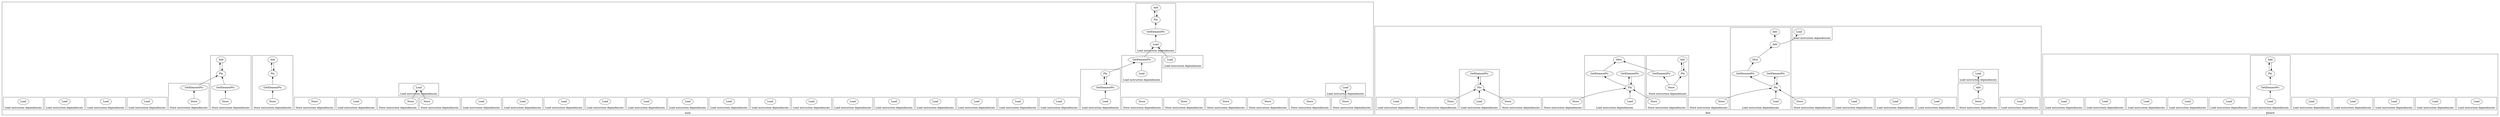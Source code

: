 strict digraph {
rankdir=BT
subgraph {
subgraph {
main_3 [label="Load" comment="  %0 = load ptr, ptr %argv, align 8, !dbg !112, !tbaa !113"]
main_3 -> {
}
cluster=true
label="Load instruction dependencies"
}
subgraph {
main_4 [label="Store" comment="  store ptr %0, ptr @progname, align 8, !dbg !117, !tbaa !113"]
main_4 -> {
main_3
}
main_3 [label="Load" comment="  %0 = load ptr, ptr %argv, align 8, !dbg !112, !tbaa !113"]
main_3 -> {
}
cluster=true
label="Store instruction dependencies"
}
subgraph {
main_5 [label="Store" comment="  store i32 0, ptr @printing, align 4, !dbg !118, !tbaa !119"]
main_5 -> {
}
cluster=true
label="Store instruction dependencies"
}
subgraph {
main_6 [label="Store" comment="  store i32 14, ptr @queens, align 4, !dbg !121, !tbaa !119"]
main_6 -> {
}
cluster=true
label="Store instruction dependencies"
}
subgraph {
main_7 [label="Store" comment="  store i32 1, ptr @findall, align 4, !dbg !122, !tbaa !119"]
main_7 -> {
}
cluster=true
label="Store instruction dependencies"
}
subgraph {
main_16 [label="Load" comment="  %1 = load ptr, ptr %arrayidx1, align 8, !dbg !127, !tbaa !113"]
main_16 -> {
main_15
}
main_15 [label="GetElementPtr" comment="  %arrayidx1 = getelementptr inbounds ptr, ptr %argv, i64 %indvars.iv, !dbg !127"]
main_15 -> {
main_13
}
main_13 [label="Phi" comment="  %indvars.iv = phi i64 [ 1, %for.body.preheader ], [ %indvars.iv.next, %for.inc ]"]
main_13 -> {
main_71
}
main_71 [label="Add" comment="  %indvars.iv.next = add nuw nsw i64 %indvars.iv, 1, !dbg !183"]
main_71 -> {
main_13
}
main_13 [label="Phi" comment="  %indvars.iv = phi i64 [ 1, %for.body.preheader ], [ %indvars.iv.next, %for.inc ]"]
main_13 -> {
// Cycle
}
cluster=true
label="Load instruction dependencies"
}
subgraph {
main_18 [label="Load" comment="  %2 = load i8, ptr %1, align 1, !dbg !129, !tbaa !131"]
main_18 -> {
main_16
}
main_16 [label="Load" comment="  %1 = load ptr, ptr %arrayidx1, align 8, !dbg !127, !tbaa !113"]
main_16 -> {
main_15
}
main_15 [label="GetElementPtr" comment="  %arrayidx1 = getelementptr inbounds ptr, ptr %argv, i64 %indvars.iv, !dbg !127"]
main_15 -> {
main_13
}
main_13 [label="Phi" comment="  %indvars.iv = phi i64 [ 1, %for.body.preheader ], [ %indvars.iv.next, %for.inc ]"]
main_13 -> {
main_71
}
main_71 [label="Add" comment="  %indvars.iv.next = add nuw nsw i64 %indvars.iv, 1, !dbg !183"]
main_71 -> {
main_13
}
main_13 [label="Phi" comment="  %indvars.iv = phi i64 [ 1, %for.body.preheader ], [ %indvars.iv.next, %for.inc ]"]
main_13 -> {
// Cycle
}
cluster=true
label="Load instruction dependencies"
}
subgraph {
main_24 [label="Load" comment="  %3 = load i8, ptr %incdec.ptr89, align 1, !dbg !136, !tbaa !131"]
main_24 -> {
main_22
}
main_22 [label="GetElementPtr" comment="  %incdec.ptr89 = getelementptr inbounds i8, ptr %1, i64 1, !dbg !134"]
main_22 -> {
main_16
}
main_16 [label="Load" comment="  %1 = load ptr, ptr %arrayidx1, align 8, !dbg !127, !tbaa !113"]
main_16 -> {
main_15
}
main_15 [label="GetElementPtr" comment="  %arrayidx1 = getelementptr inbounds ptr, ptr %argv, i64 %indvars.iv, !dbg !127"]
main_15 -> {
main_13
}
main_13 [label="Phi" comment="  %indvars.iv = phi i64 [ 1, %for.body.preheader ], [ %indvars.iv.next, %for.inc ]"]
main_13 -> {
main_71
}
main_71 [label="Add" comment="  %indvars.iv.next = add nuw nsw i64 %indvars.iv, 1, !dbg !183"]
main_71 -> {
main_13
}
main_13 [label="Phi" comment="  %indvars.iv = phi i64 [ 1, %for.body.preheader ], [ %indvars.iv.next, %for.inc ]"]
main_13 -> {
// Cycle
}
cluster=true
label="Load instruction dependencies"
}
subgraph {
main_31 [label="Store" comment="  store i32 0, ptr @printing, align 4, !dbg !141, !tbaa !119"]
main_31 -> {
}
cluster=true
label="Store instruction dependencies"
}
subgraph {
main_33 [label="Store" comment="  store i32 1, ptr @findall, align 4, !dbg !144, !tbaa !119"]
main_33 -> {
}
cluster=true
label="Store instruction dependencies"
}
subgraph {
main_37 [label="Load" comment="  %5 = load i8, ptr %incdec.ptr, align 1, !dbg !136, !tbaa !131"]
main_37 -> {
main_35
}
main_35 [label="GetElementPtr" comment="  %incdec.ptr = getelementptr inbounds i8, ptr %incdec.ptr91, i64 1, !dbg !134"]
main_35 -> {
main_28
}
main_28 [label="Phi" comment="  %incdec.ptr91 = phi ptr [ %incdec.ptr, %sw.bb5 ], [ %incdec.ptr89, %while.cond.preheader ]"]
main_28 -> {
main_35
main_22
}
main_35 [label="GetElementPtr" comment="  %incdec.ptr = getelementptr inbounds i8, ptr %incdec.ptr91, i64 1, !dbg !134"]
main_35 -> {
// Cycle
}
main_22 [label="GetElementPtr" comment="  %incdec.ptr89 = getelementptr inbounds i8, ptr %1, i64 1, !dbg !134"]
main_22 -> {
main_16
}
main_16 [label="Load" comment="  %1 = load ptr, ptr %arrayidx1, align 8, !dbg !127, !tbaa !113"]
main_16 -> {
main_15
}
main_15 [label="GetElementPtr" comment="  %arrayidx1 = getelementptr inbounds ptr, ptr %argv, i64 %indvars.iv, !dbg !127"]
main_15 -> {
main_13
}
main_13 [label="Phi" comment="  %indvars.iv = phi i64 [ 1, %for.body.preheader ], [ %indvars.iv.next, %for.inc ]"]
main_13 -> {
main_71
}
main_71 [label="Add" comment="  %indvars.iv.next = add nuw nsw i64 %indvars.iv, 1, !dbg !183"]
main_71 -> {
main_13
}
main_13 [label="Phi" comment="  %indvars.iv = phi i64 [ 1, %for.body.preheader ], [ %indvars.iv.next, %for.inc ]"]
main_13 -> {
// Cycle
}
cluster=true
label="Load instruction dependencies"
}
subgraph {
main_40 [label="Load" comment="  %6 = load ptr, ptr @stderr, align 8, !dbg !149, !tbaa !113"]
main_40 -> {
}
cluster=true
label="Load instruction dependencies"
}
subgraph {
main_41 [label="Load" comment="  %7 = load ptr, ptr @progname, align 8, !dbg !150, !tbaa !113"]
main_41 -> {
}
cluster=true
label="Load instruction dependencies"
}
subgraph {
main_43 [label="Load" comment="  %8 = load ptr, ptr @stderr, align 8, !dbg !152, !tbaa !113"]
main_43 -> {
}
cluster=true
label="Load instruction dependencies"
}
subgraph {
main_44 [label="Load" comment="  %9 = load ptr, ptr @progname, align 8, !dbg !153, !tbaa !113"]
main_44 -> {
}
cluster=true
label="Load instruction dependencies"
}
subgraph {
main_51 [label="Load" comment="  %10 = load ptr, ptr @stderr, align 8, !dbg !161, !tbaa !113"]
main_51 -> {
}
cluster=true
label="Load instruction dependencies"
}
subgraph {
main_52 [label="Load" comment="  %11 = load ptr, ptr @progname, align 8, !dbg !163, !tbaa !113"]
main_52 -> {
}
cluster=true
label="Load instruction dependencies"
}
subgraph {
main_56 [label="Load" comment="  %12 = load i32, ptr @queens, align 4, !dbg !166, !tbaa !119"]
main_56 -> {
}
cluster=true
label="Load instruction dependencies"
}
subgraph {
main_59 [label="Load" comment="  %13 = load ptr, ptr @stderr, align 8, !dbg !170, !tbaa !113"]
main_59 -> {
}
cluster=true
label="Load instruction dependencies"
}
subgraph {
main_60 [label="Load" comment="  %14 = load ptr, ptr @progname, align 8, !dbg !172, !tbaa !113"]
main_60 -> {
}
cluster=true
label="Load instruction dependencies"
}
subgraph {
main_66 [label="Load" comment="  %15 = load ptr, ptr @stderr, align 8, !dbg !178, !tbaa !113"]
main_66 -> {
}
cluster=true
label="Load instruction dependencies"
}
subgraph {
main_67 [label="Load" comment="  %16 = load ptr, ptr @progname, align 8, !dbg !180, !tbaa !113"]
main_67 -> {
}
cluster=true
label="Load instruction dependencies"
}
subgraph {
main_75 [label="Load" comment="  %17 = load i32, ptr @queens, align 4, !dbg !186, !tbaa !119"]
main_75 -> {
}
cluster=true
label="Load instruction dependencies"
}
subgraph {
main_78 [label="Load" comment="  %18 = load ptr, ptr @stderr, align 8, !dbg !189, !tbaa !113"]
main_78 -> {
}
cluster=true
label="Load instruction dependencies"
}
subgraph {
main_79 [label="Load" comment="  %19 = load ptr, ptr @progname, align 8, !dbg !191, !tbaa !113"]
main_79 -> {
}
cluster=true
label="Load instruction dependencies"
}
subgraph {
main_81 [label="Load" comment="  %20 = load ptr, ptr @stderr, align 8, !dbg !193, !tbaa !113"]
main_81 -> {
}
cluster=true
label="Load instruction dependencies"
}
subgraph {
main_82 [label="Load" comment="  %21 = load ptr, ptr @progname, align 8, !dbg !194, !tbaa !113"]
main_82 -> {
}
cluster=true
label="Load instruction dependencies"
}
subgraph {
main_86 [label="Store" comment="  store i32 %17, ptr @files, align 4, !dbg !197, !tbaa !119"]
main_86 -> {
main_75
}
main_75 [label="Load" comment="  %17 = load i32, ptr @queens, align 4, !dbg !186, !tbaa !119"]
main_75 -> {
}
cluster=true
label="Store instruction dependencies"
}
subgraph {
main_87 [label="Store" comment="  store i32 %17, ptr @ranks, align 4, !dbg !198, !tbaa !119"]
main_87 -> {
main_75
}
main_75 [label="Load" comment="  %17 = load i32, ptr @queens, align 4, !dbg !186, !tbaa !119"]
main_75 -> {
}
cluster=true
label="Store instruction dependencies"
}
subgraph {
main_91 [label="Load" comment="  %22 = load ptr, ptr @stdout, align 8, !dbg !202, !tbaa !113"]
main_91 -> {
}
cluster=true
label="Load instruction dependencies"
}
subgraph {
main_93 [label="Store" comment="  store i64 0, ptr @solutions, align 8, !dbg !204, !tbaa !205"]
main_93 -> {
}
cluster=true
label="Store instruction dependencies"
}
subgraph {
main_99 [label="Store" comment="  store i32 101, ptr %arrayidx39, align 4, !dbg !211, !tbaa !119"]
main_99 -> {
main_98
}
main_98 [label="GetElementPtr" comment="  %arrayidx39 = getelementptr inbounds [100 x i32], ptr @file, i64 0, i64 %indvars.iv101, !dbg !209"]
main_98 -> {
main_96
}
main_96 [label="Phi" comment="  %indvars.iv101 = phi i64 [ 0, %if.end29 ], [ %indvars.iv.next102, %for.body37 ]"]
main_96 -> {
main_100
}
main_100 [label="Add" comment="  %indvars.iv.next102 = add nuw nsw i64 %indvars.iv101, 1, !dbg !212"]
main_100 -> {
main_96
}
main_96 [label="Phi" comment="  %indvars.iv101 = phi i64 [ 0, %if.end29 ], [ %indvars.iv.next102, %for.body37 ]"]
main_96 -> {
// Cycle
}
cluster=true
label="Store instruction dependencies"
}
subgraph {
main_107 [label="Store" comment="  store i32 101, ptr %arrayidx48, align 4, !dbg !219, !tbaa !119"]
main_107 -> {
main_106
}
main_106 [label="GetElementPtr" comment="  %arrayidx48 = getelementptr inbounds [199 x i32], ptr @bakdiag, i64 0, i64 %indvars.iv105, !dbg !216"]
main_106 -> {
main_104
}
main_104 [label="Phi" comment="  %indvars.iv105 = phi i64 [ %indvars.iv.next106, %for.body46 ], [ 0, %for.body37 ]"]
main_104 -> {
main_110
}
main_110 [label="Add" comment="  %indvars.iv.next106 = add nuw nsw i64 %indvars.iv105, 1, !dbg !222"]
main_110 -> {
main_104
}
main_104 [label="Phi" comment="  %indvars.iv105 = phi i64 [ %indvars.iv.next106, %for.body46 ], [ 0, %for.body37 ]"]
main_104 -> {
// Cycle
}
cluster=true
label="Store instruction dependencies"
}
subgraph {
main_109 [label="Store" comment="  store i32 101, ptr %arrayidx50, align 4, !dbg !221, !tbaa !119"]
main_109 -> {
main_108
}
main_108 [label="GetElementPtr" comment="  %arrayidx50 = getelementptr inbounds [199 x i32], ptr @fordiag, i64 0, i64 %indvars.iv105, !dbg !220"]
main_108 -> {
main_104
}
main_104 [label="Phi" comment="  %indvars.iv105 = phi i64 [ %indvars.iv.next106, %for.body46 ], [ 0, %for.body37 ]"]
main_104 -> {
main_110
}
main_110 [label="Add" comment="  %indvars.iv.next106 = add nuw nsw i64 %indvars.iv105, 1, !dbg !222"]
main_110 -> {
main_104
}
main_104 [label="Phi" comment="  %indvars.iv105 = phi i64 [ %indvars.iv.next106, %for.body46 ], [ 0, %for.body37 ]"]
main_104 -> {
// Cycle
}
cluster=true
label="Store instruction dependencies"
}
subgraph {
main_115 [label="Load" comment="  %23 = load i32, ptr @printing, align 4, !dbg !228, !tbaa !119"]
main_115 -> {
}
cluster=true
label="Load instruction dependencies"
}
subgraph {
main_117 [label="Load" comment="  %24 = load i64, ptr @solutions, align 8"]
main_117 -> {
}
cluster=true
label="Load instruction dependencies"
}
subgraph {
main_122 [label="Load" comment="  %25 = load ptr, ptr @stdout, align 8, !dbg !239, !tbaa !113"]
main_122 -> {
}
cluster=true
label="Load instruction dependencies"
}
subgraph {
main_125 [label="Load" comment="  %26 = load i64, ptr @solutions, align 8, !dbg !242, !tbaa !205"]
main_125 -> {
}
cluster=true
label="Load instruction dependencies"
}
cluster=true
label="main"
}
subgraph {
cluster=true
label="fprintf"
}
subgraph {
cluster=true
label="exit"
}
subgraph {
cluster=true
label="__isoc99_sscanf"
}
subgraph {
cluster=true
label="printf"
}
subgraph {
cluster=true
label="fflush"
}
subgraph {
subgraph {
find_1 [label="Load" comment="  %0 = load i32, ptr @queens, align 4, !dbg !112, !tbaa !114"]
find_1 -> {
}
cluster=true
label="Load instruction dependencies"
}
subgraph {
find_4 [label="Load" comment="  %1 = load i64, ptr @solutions, align 8, !dbg !120, !tbaa !122"]
find_4 -> {
}
cluster=true
label="Load instruction dependencies"
}
subgraph {
find_6 [label="Store" comment="  store i64 %inc, ptr @solutions, align 8, !dbg !120, !tbaa !122"]
find_6 -> {
find_5
}
find_5 [label="Add" comment="  %inc = add i64 %1, 1, !dbg !120"]
find_5 -> {
find_4
}
find_4 [label="Load" comment="  %1 = load i64, ptr @solutions, align 8, !dbg !120, !tbaa !122"]
find_4 -> {
}
cluster=true
label="Store instruction dependencies"
}
subgraph {
find_7 [label="Load" comment="  %2 = load i32, ptr @printing, align 4, !dbg !124, !tbaa !114"]
find_7 -> {
}
cluster=true
label="Load instruction dependencies"
}
subgraph {
find_12 [label="Load" comment="  %3 = load i32, ptr @findall, align 4, !dbg !128, !tbaa !114"]
find_12 -> {
}
cluster=true
label="Load instruction dependencies"
}
subgraph {
find_24 [label="Load" comment="  %4 = load i32, ptr @files, align 4, !dbg !132, !tbaa !114"]
find_24 -> {
}
cluster=true
label="Load instruction dependencies"
}
subgraph {
find_28 [label="Load" comment="  %5 = load i32, ptr @files, align 4, !dbg !139, !tbaa !114"]
find_28 -> {
}
cluster=true
label="Load instruction dependencies"
}
subgraph {
find_51 [label="Load" comment="  %6 = load i32, ptr %fp.042, align 4, !dbg !143, !tbaa !114"]
find_51 -> {
find_45
}
find_45 [label="Phi" comment="  %fp.042 = phi ptr [ @file, %for.body.lr.ph ], [ %incdec.ptr, %for.inc ]"]
find_45 -> {
find_71
}
find_71 [label="GetElementPtr" comment="  %incdec.ptr = getelementptr inbounds i32, ptr %fp.042, i64 1, !dbg !165"]
find_71 -> {
find_45
}
find_45 [label="Phi" comment="  %fp.042 = phi ptr [ @file, %for.body.lr.ph ], [ %incdec.ptr, %for.inc ]"]
find_45 -> {
// Cycle
}
cluster=true
label="Load instruction dependencies"
}
subgraph {
find_54 [label="Load" comment="  %7 = load i32, ptr %fdp.043, align 4, !dbg !148, !tbaa !114"]
find_54 -> {
find_44
}
find_44 [label="Phi" comment="  %fdp.043 = phi ptr [ %arrayidx, %for.body.lr.ph ], [ %incdec.ptr18, %for.inc ]"]
find_44 -> {
find_38
find_73
}
find_38 [label="GetElementPtr" comment="  %arrayidx = getelementptr inbounds [199 x i32], ptr @fordiag, i64 0, i64 %idxprom, !dbg !142"]
find_38 -> {
find_36
}
find_36 [label="SExt" comment="  %idxprom = sext i32 %level to i64, !dbg !142"]
find_36 -> {
}
find_73 [label="GetElementPtr" comment="  %incdec.ptr18 = getelementptr inbounds i32, ptr %fdp.043, i64 1, !dbg !166"]
find_73 -> {
find_44
}
find_44 [label="Phi" comment="  %fdp.043 = phi ptr [ %arrayidx, %for.body.lr.ph ], [ %incdec.ptr18, %for.inc ]"]
find_44 -> {
// Cycle
}
cluster=true
label="Load instruction dependencies"
}
subgraph {
find_57 [label="Load" comment="  %8 = load i32, ptr %bdp.044, align 4, !dbg !151, !tbaa !114"]
find_57 -> {
find_43
}
find_43 [label="Phi" comment="  %bdp.044 = phi ptr [ %arrayidx6, %for.body.lr.ph ], [ %incdec.ptr19, %for.inc ]"]
find_43 -> {
find_34
find_75
}
find_34 [label="GetElementPtr" comment="  %arrayidx6 = getelementptr inbounds [199 x i32], ptr @bakdiag, i64 0, i64 %idxprom5, !dbg !141"]
find_34 -> {
find_32
}
find_32 [label="SExt" comment="  %idxprom5 = sext i32 %sub to i64, !dbg !141"]
find_32 -> {
find_30
}
find_30 [label="Add" comment="  %sub = add i32 %add, %5, !dbg !140"]
find_30 -> {
find_27
find_28
}
find_27 [label="Add" comment="  %add = add i32 %level, -1, !dbg !138"]
find_27 -> {
}
find_28 [label="Load" comment="  %5 = load i32, ptr @files, align 4, !dbg !139, !tbaa !114"]
find_28 -> {
}
find_75 [label="GetElementPtr" comment="  %incdec.ptr19 = getelementptr inbounds i32, ptr %bdp.044, i64 -1, !dbg !167"]
find_75 -> {
find_43
}
find_43 [label="Phi" comment="  %bdp.044 = phi ptr [ %arrayidx6, %for.body.lr.ph ], [ %incdec.ptr19, %for.inc ]"]
find_43 -> {
// Cycle
}
cluster=true
label="Load instruction dependencies"
}
subgraph {
find_60 [label="Store" comment="  store i32 %f.041, ptr %arrayidx14, align 4, !dbg !154, !tbaa !114"]
find_60 -> {
find_46
find_40
}
find_46 [label="Phi" comment="  %f.041 = phi i32 [ 0, %for.body.lr.ph ], [ %inc17, %for.inc ]"]
find_46 -> {
find_69
}
find_69 [label="Add" comment="  %inc17 = add nuw nsw i32 %f.041, 1, !dbg !164"]
find_69 -> {
find_46
}
find_46 [label="Phi" comment="  %f.041 = phi i32 [ 0, %for.body.lr.ph ], [ %inc17, %for.inc ]"]
find_46 -> {
// Cycle
}
find_40 [label="GetElementPtr" comment="  %arrayidx14 = getelementptr inbounds [100 x i32], ptr @queen, i64 0, i64 %idxprom"]
find_40 -> {
find_36
}
find_36 [label="SExt" comment="  %idxprom = sext i32 %level to i64, !dbg !142"]
find_36 -> {
}
cluster=true
label="Store instruction dependencies"
}
subgraph {
find_61 [label="Store" comment="  store i32 %level, ptr %bdp.044, align 4, !dbg !156, !tbaa !114"]
find_61 -> {
find_43
}
find_43 [label="Phi" comment="  %bdp.044 = phi ptr [ %arrayidx6, %for.body.lr.ph ], [ %incdec.ptr19, %for.inc ]"]
find_43 -> {
find_34
find_75
}
find_34 [label="GetElementPtr" comment="  %arrayidx6 = getelementptr inbounds [199 x i32], ptr @bakdiag, i64 0, i64 %idxprom5, !dbg !141"]
find_34 -> {
find_32
}
find_32 [label="SExt" comment="  %idxprom5 = sext i32 %sub to i64, !dbg !141"]
find_32 -> {
find_30
}
find_30 [label="Add" comment="  %sub = add i32 %add, %5, !dbg !140"]
find_30 -> {
find_27
find_28
}
find_27 [label="Add" comment="  %add = add i32 %level, -1, !dbg !138"]
find_27 -> {
}
find_28 [label="Load" comment="  %5 = load i32, ptr @files, align 4, !dbg !139, !tbaa !114"]
find_28 -> {
}
find_75 [label="GetElementPtr" comment="  %incdec.ptr19 = getelementptr inbounds i32, ptr %bdp.044, i64 -1, !dbg !167"]
find_75 -> {
find_43
}
find_43 [label="Phi" comment="  %bdp.044 = phi ptr [ %arrayidx6, %for.body.lr.ph ], [ %incdec.ptr19, %for.inc ]"]
find_43 -> {
// Cycle
}
cluster=true
label="Store instruction dependencies"
}
subgraph {
find_62 [label="Store" comment="  store i32 %level, ptr %fdp.043, align 4, !dbg !157, !tbaa !114"]
find_62 -> {
find_44
}
find_44 [label="Phi" comment="  %fdp.043 = phi ptr [ %arrayidx, %for.body.lr.ph ], [ %incdec.ptr18, %for.inc ]"]
find_44 -> {
find_38
find_73
}
find_38 [label="GetElementPtr" comment="  %arrayidx = getelementptr inbounds [199 x i32], ptr @fordiag, i64 0, i64 %idxprom, !dbg !142"]
find_38 -> {
find_36
}
find_36 [label="SExt" comment="  %idxprom = sext i32 %level to i64, !dbg !142"]
find_36 -> {
}
find_73 [label="GetElementPtr" comment="  %incdec.ptr18 = getelementptr inbounds i32, ptr %fdp.043, i64 1, !dbg !166"]
find_73 -> {
find_44
}
find_44 [label="Phi" comment="  %fdp.043 = phi ptr [ %arrayidx, %for.body.lr.ph ], [ %incdec.ptr18, %for.inc ]"]
find_44 -> {
// Cycle
}
cluster=true
label="Store instruction dependencies"
}
subgraph {
find_63 [label="Store" comment="  store i32 %level, ptr %fp.042, align 4, !dbg !158, !tbaa !114"]
find_63 -> {
find_45
}
find_45 [label="Phi" comment="  %fp.042 = phi ptr [ @file, %for.body.lr.ph ], [ %incdec.ptr, %for.inc ]"]
find_45 -> {
find_71
}
find_71 [label="GetElementPtr" comment="  %incdec.ptr = getelementptr inbounds i32, ptr %fp.042, i64 1, !dbg !165"]
find_71 -> {
find_45
}
find_45 [label="Phi" comment="  %fp.042 = phi ptr [ @file, %for.body.lr.ph ], [ %incdec.ptr, %for.inc ]"]
find_45 -> {
// Cycle
}
cluster=true
label="Store instruction dependencies"
}
subgraph {
find_65 [label="Store" comment="  store i32 101, ptr %bdp.044, align 4, !dbg !160, !tbaa !114"]
find_65 -> {
find_43
}
find_43 [label="Phi" comment="  %bdp.044 = phi ptr [ %arrayidx6, %for.body.lr.ph ], [ %incdec.ptr19, %for.inc ]"]
find_43 -> {
find_34
find_75
}
find_34 [label="GetElementPtr" comment="  %arrayidx6 = getelementptr inbounds [199 x i32], ptr @bakdiag, i64 0, i64 %idxprom5, !dbg !141"]
find_34 -> {
find_32
}
find_32 [label="SExt" comment="  %idxprom5 = sext i32 %sub to i64, !dbg !141"]
find_32 -> {
find_30
}
find_30 [label="Add" comment="  %sub = add i32 %add, %5, !dbg !140"]
find_30 -> {
find_27
find_28
}
find_27 [label="Add" comment="  %add = add i32 %level, -1, !dbg !138"]
find_27 -> {
}
find_28 [label="Load" comment="  %5 = load i32, ptr @files, align 4, !dbg !139, !tbaa !114"]
find_28 -> {
}
find_75 [label="GetElementPtr" comment="  %incdec.ptr19 = getelementptr inbounds i32, ptr %bdp.044, i64 -1, !dbg !167"]
find_75 -> {
find_43
}
find_43 [label="Phi" comment="  %bdp.044 = phi ptr [ %arrayidx6, %for.body.lr.ph ], [ %incdec.ptr19, %for.inc ]"]
find_43 -> {
// Cycle
}
cluster=true
label="Store instruction dependencies"
}
subgraph {
find_66 [label="Store" comment="  store i32 101, ptr %fdp.043, align 4, !dbg !161, !tbaa !114"]
find_66 -> {
find_44
}
find_44 [label="Phi" comment="  %fdp.043 = phi ptr [ %arrayidx, %for.body.lr.ph ], [ %incdec.ptr18, %for.inc ]"]
find_44 -> {
find_38
find_73
}
find_38 [label="GetElementPtr" comment="  %arrayidx = getelementptr inbounds [199 x i32], ptr @fordiag, i64 0, i64 %idxprom, !dbg !142"]
find_38 -> {
find_36
}
find_36 [label="SExt" comment="  %idxprom = sext i32 %level to i64, !dbg !142"]
find_36 -> {
}
find_73 [label="GetElementPtr" comment="  %incdec.ptr18 = getelementptr inbounds i32, ptr %fdp.043, i64 1, !dbg !166"]
find_73 -> {
find_44
}
find_44 [label="Phi" comment="  %fdp.043 = phi ptr [ %arrayidx, %for.body.lr.ph ], [ %incdec.ptr18, %for.inc ]"]
find_44 -> {
// Cycle
}
cluster=true
label="Store instruction dependencies"
}
subgraph {
find_67 [label="Store" comment="  store i32 101, ptr %fp.042, align 4, !dbg !162, !tbaa !114"]
find_67 -> {
find_45
}
find_45 [label="Phi" comment="  %fp.042 = phi ptr [ @file, %for.body.lr.ph ], [ %incdec.ptr, %for.inc ]"]
find_45 -> {
find_71
}
find_71 [label="GetElementPtr" comment="  %incdec.ptr = getelementptr inbounds i32, ptr %fp.042, i64 1, !dbg !165"]
find_71 -> {
find_45
}
find_45 [label="Phi" comment="  %fp.042 = phi ptr [ @file, %for.body.lr.ph ], [ %incdec.ptr, %for.inc ]"]
find_45 -> {
// Cycle
}
cluster=true
label="Store instruction dependencies"
}
subgraph {
find_77 [label="Load" comment="  %9 = load i32, ptr @files, align 4, !dbg !132, !tbaa !114"]
find_77 -> {
}
cluster=true
label="Load instruction dependencies"
}
cluster=true
label="find"
}
subgraph {
subgraph {
pboard_0 [label="Load" comment="  %0 = load i32, ptr @findall, align 4, !dbg !107, !tbaa !109"]
pboard_0 -> {
}
cluster=true
label="Load instruction dependencies"
}
subgraph {
pboard_3 [label="Load" comment="  %1 = load i64, ptr @solutions, align 8, !dbg !114, !tbaa !115"]
pboard_3 -> {
}
cluster=true
label="Load instruction dependencies"
}
subgraph {
pboard_7 [label="Load" comment="  %2 = load i32, ptr @ranks, align 4, !dbg !119, !tbaa !109"]
pboard_7 -> {
}
cluster=true
label="Load instruction dependencies"
}
subgraph {
pboard_13 [label="Load" comment="  %3 = load i32, ptr @files, align 4, !dbg !124, !tbaa !109"]
pboard_13 -> {
}
cluster=true
label="Load instruction dependencies"
}
subgraph {
pboard_21 [label="Load" comment="  %4 = load ptr, ptr @stdout, align 8, !dbg !139, !tbaa !140"]
pboard_21 -> {
}
cluster=true
label="Load instruction dependencies"
}
subgraph {
pboard_23 [label="Load" comment="  %5 = load i32, ptr %arrayidx, align 4, !dbg !143, !tbaa !109"]
pboard_23 -> {
pboard_16
}
pboard_16 [label="GetElementPtr" comment="  %arrayidx = getelementptr inbounds [100 x i32], ptr @queen, i64 0, i64 %indvars.iv"]
pboard_16 -> {
pboard_10
}
pboard_10 [label="Phi" comment="  %indvars.iv = phi i64 [ %indvars.iv.next, %for.end ], [ 0, %if.end ]"]
pboard_10 -> {
pboard_36
}
pboard_36 [label="Add" comment="  %indvars.iv.next = add nuw nsw i64 %indvars.iv, 1, !dbg !156"]
pboard_36 -> {
pboard_10
}
pboard_10 [label="Phi" comment="  %indvars.iv = phi i64 [ %indvars.iv.next, %for.end ], [ 0, %if.end ]"]
pboard_10 -> {
// Cycle
}
cluster=true
label="Load instruction dependencies"
}
subgraph {
pboard_25 [label="Load" comment="  %6 = load ptr, ptr @stdout, align 8, !dbg !146, !tbaa !140"]
pboard_25 -> {
}
cluster=true
label="Load instruction dependencies"
}
subgraph {
pboard_30 [label="Load" comment="  %7 = load i32, ptr @files, align 4, !dbg !124, !tbaa !109"]
pboard_30 -> {
}
cluster=true
label="Load instruction dependencies"
}
subgraph {
pboard_34 [label="Load" comment="  %8 = load ptr, ptr @stdout, align 8, !dbg !154, !tbaa !140"]
pboard_34 -> {
}
cluster=true
label="Load instruction dependencies"
}
subgraph {
pboard_38 [label="Load" comment="  %9 = load i32, ptr @ranks, align 4, !dbg !119, !tbaa !109"]
pboard_38 -> {
}
cluster=true
label="Load instruction dependencies"
}
subgraph {
pboard_42 [label="Load" comment="  %11 = load ptr, ptr @stdout, align 8, !dbg !159, !tbaa !140"]
pboard_42 -> {
}
cluster=true
label="Load instruction dependencies"
}
cluster=true
label="pboard"
}
subgraph {
cluster=true
label="putc"
}
subgraph {
cluster=true
label="llvm.dbg.value"
}
subgraph {
cluster=true
label="puts"
}
}
